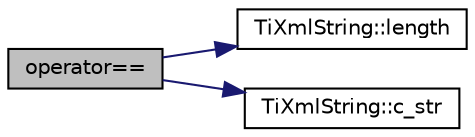 digraph "operator=="
{
  edge [fontname="Helvetica",fontsize="10",labelfontname="Helvetica",labelfontsize="10"];
  node [fontname="Helvetica",fontsize="10",shape=record];
  rankdir="LR";
  Node1 [label="operator==",height=0.2,width=0.4,color="black", fillcolor="grey75", style="filled" fontcolor="black"];
  Node1 -> Node2 [color="midnightblue",fontsize="10",style="solid"];
  Node2 [label="TiXmlString::length",height=0.2,width=0.4,color="black", fillcolor="white", style="filled",URL="$class_ti_xml_string.html#a3202f27d139a3fac79205f1f3c707727"];
  Node1 -> Node3 [color="midnightblue",fontsize="10",style="solid"];
  Node3 [label="TiXmlString::c_str",height=0.2,width=0.4,color="black", fillcolor="white", style="filled",URL="$class_ti_xml_string.html#a5581ca641d915551d3cda90f8e7bf49b"];
}
